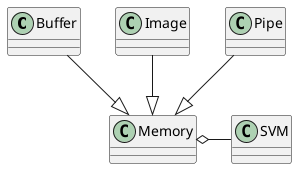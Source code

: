 @startuml

'Copyright (c) 2021 Via Technology Ltd. All Rights Reserved.

' title via::opencl Memory classes

Buffer --|> Memory
' Sampler --o Image
Image --|> Memory
Pipe --|> Memory
Memory o- SVM

@enduml